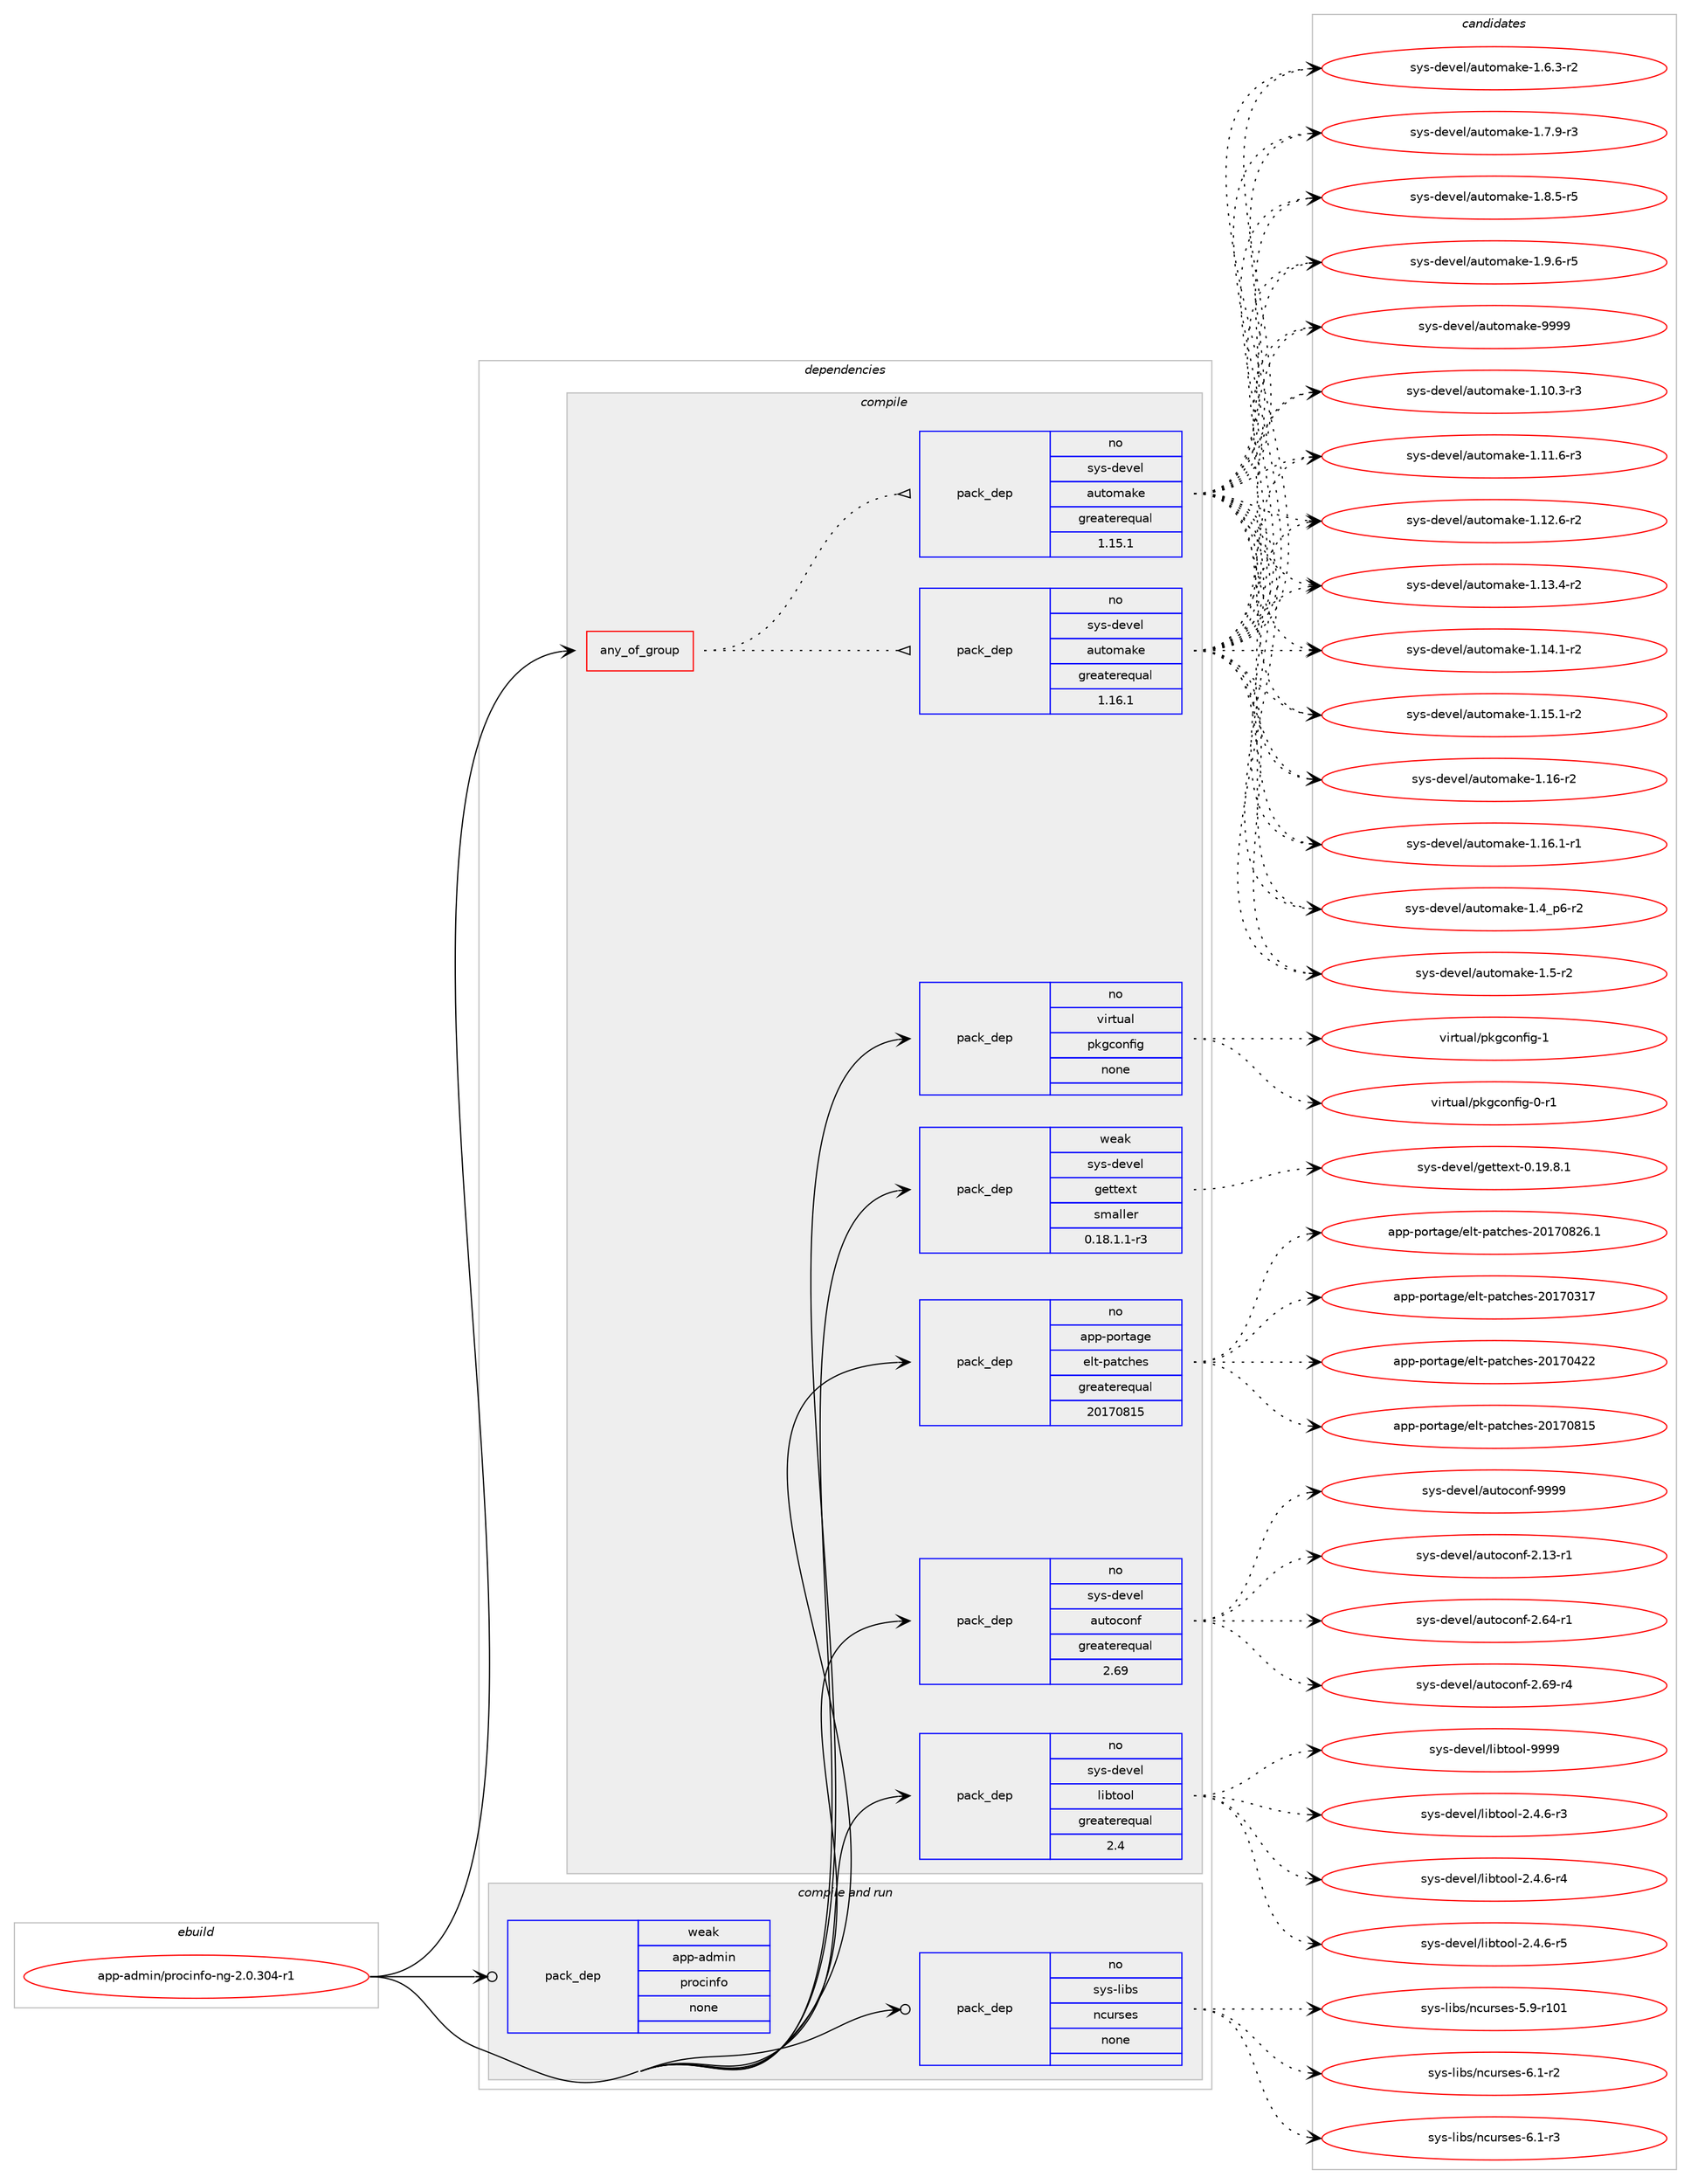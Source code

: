 digraph prolog {

# *************
# Graph options
# *************

newrank=true;
concentrate=true;
compound=true;
graph [rankdir=LR,fontname=Helvetica,fontsize=10,ranksep=1.5];#, ranksep=2.5, nodesep=0.2];
edge  [arrowhead=vee];
node  [fontname=Helvetica,fontsize=10];

# **********
# The ebuild
# **********

subgraph cluster_leftcol {
color=gray;
rank=same;
label=<<i>ebuild</i>>;
id [label="app-admin/procinfo-ng-2.0.304-r1", color=red, width=4, href="../app-admin/procinfo-ng-2.0.304-r1.svg"];
}

# ****************
# The dependencies
# ****************

subgraph cluster_midcol {
color=gray;
label=<<i>dependencies</i>>;
subgraph cluster_compile {
fillcolor="#eeeeee";
style=filled;
label=<<i>compile</i>>;
subgraph any19134 {
dependency1266984 [label=<<TABLE BORDER="0" CELLBORDER="1" CELLSPACING="0" CELLPADDING="4"><TR><TD CELLPADDING="10">any_of_group</TD></TR></TABLE>>, shape=none, color=red];subgraph pack902121 {
dependency1266985 [label=<<TABLE BORDER="0" CELLBORDER="1" CELLSPACING="0" CELLPADDING="4" WIDTH="220"><TR><TD ROWSPAN="6" CELLPADDING="30">pack_dep</TD></TR><TR><TD WIDTH="110">no</TD></TR><TR><TD>sys-devel</TD></TR><TR><TD>automake</TD></TR><TR><TD>greaterequal</TD></TR><TR><TD>1.16.1</TD></TR></TABLE>>, shape=none, color=blue];
}
dependency1266984:e -> dependency1266985:w [weight=20,style="dotted",arrowhead="oinv"];
subgraph pack902122 {
dependency1266986 [label=<<TABLE BORDER="0" CELLBORDER="1" CELLSPACING="0" CELLPADDING="4" WIDTH="220"><TR><TD ROWSPAN="6" CELLPADDING="30">pack_dep</TD></TR><TR><TD WIDTH="110">no</TD></TR><TR><TD>sys-devel</TD></TR><TR><TD>automake</TD></TR><TR><TD>greaterequal</TD></TR><TR><TD>1.15.1</TD></TR></TABLE>>, shape=none, color=blue];
}
dependency1266984:e -> dependency1266986:w [weight=20,style="dotted",arrowhead="oinv"];
}
id:e -> dependency1266984:w [weight=20,style="solid",arrowhead="vee"];
subgraph pack902123 {
dependency1266987 [label=<<TABLE BORDER="0" CELLBORDER="1" CELLSPACING="0" CELLPADDING="4" WIDTH="220"><TR><TD ROWSPAN="6" CELLPADDING="30">pack_dep</TD></TR><TR><TD WIDTH="110">no</TD></TR><TR><TD>app-portage</TD></TR><TR><TD>elt-patches</TD></TR><TR><TD>greaterequal</TD></TR><TR><TD>20170815</TD></TR></TABLE>>, shape=none, color=blue];
}
id:e -> dependency1266987:w [weight=20,style="solid",arrowhead="vee"];
subgraph pack902124 {
dependency1266988 [label=<<TABLE BORDER="0" CELLBORDER="1" CELLSPACING="0" CELLPADDING="4" WIDTH="220"><TR><TD ROWSPAN="6" CELLPADDING="30">pack_dep</TD></TR><TR><TD WIDTH="110">no</TD></TR><TR><TD>sys-devel</TD></TR><TR><TD>autoconf</TD></TR><TR><TD>greaterequal</TD></TR><TR><TD>2.69</TD></TR></TABLE>>, shape=none, color=blue];
}
id:e -> dependency1266988:w [weight=20,style="solid",arrowhead="vee"];
subgraph pack902125 {
dependency1266989 [label=<<TABLE BORDER="0" CELLBORDER="1" CELLSPACING="0" CELLPADDING="4" WIDTH="220"><TR><TD ROWSPAN="6" CELLPADDING="30">pack_dep</TD></TR><TR><TD WIDTH="110">no</TD></TR><TR><TD>sys-devel</TD></TR><TR><TD>libtool</TD></TR><TR><TD>greaterequal</TD></TR><TR><TD>2.4</TD></TR></TABLE>>, shape=none, color=blue];
}
id:e -> dependency1266989:w [weight=20,style="solid",arrowhead="vee"];
subgraph pack902126 {
dependency1266990 [label=<<TABLE BORDER="0" CELLBORDER="1" CELLSPACING="0" CELLPADDING="4" WIDTH="220"><TR><TD ROWSPAN="6" CELLPADDING="30">pack_dep</TD></TR><TR><TD WIDTH="110">no</TD></TR><TR><TD>virtual</TD></TR><TR><TD>pkgconfig</TD></TR><TR><TD>none</TD></TR><TR><TD></TD></TR></TABLE>>, shape=none, color=blue];
}
id:e -> dependency1266990:w [weight=20,style="solid",arrowhead="vee"];
subgraph pack902127 {
dependency1266991 [label=<<TABLE BORDER="0" CELLBORDER="1" CELLSPACING="0" CELLPADDING="4" WIDTH="220"><TR><TD ROWSPAN="6" CELLPADDING="30">pack_dep</TD></TR><TR><TD WIDTH="110">weak</TD></TR><TR><TD>sys-devel</TD></TR><TR><TD>gettext</TD></TR><TR><TD>smaller</TD></TR><TR><TD>0.18.1.1-r3</TD></TR></TABLE>>, shape=none, color=blue];
}
id:e -> dependency1266991:w [weight=20,style="solid",arrowhead="vee"];
}
subgraph cluster_compileandrun {
fillcolor="#eeeeee";
style=filled;
label=<<i>compile and run</i>>;
subgraph pack902128 {
dependency1266992 [label=<<TABLE BORDER="0" CELLBORDER="1" CELLSPACING="0" CELLPADDING="4" WIDTH="220"><TR><TD ROWSPAN="6" CELLPADDING="30">pack_dep</TD></TR><TR><TD WIDTH="110">no</TD></TR><TR><TD>sys-libs</TD></TR><TR><TD>ncurses</TD></TR><TR><TD>none</TD></TR><TR><TD></TD></TR></TABLE>>, shape=none, color=blue];
}
id:e -> dependency1266992:w [weight=20,style="solid",arrowhead="odotvee"];
subgraph pack902129 {
dependency1266993 [label=<<TABLE BORDER="0" CELLBORDER="1" CELLSPACING="0" CELLPADDING="4" WIDTH="220"><TR><TD ROWSPAN="6" CELLPADDING="30">pack_dep</TD></TR><TR><TD WIDTH="110">weak</TD></TR><TR><TD>app-admin</TD></TR><TR><TD>procinfo</TD></TR><TR><TD>none</TD></TR><TR><TD></TD></TR></TABLE>>, shape=none, color=blue];
}
id:e -> dependency1266993:w [weight=20,style="solid",arrowhead="odotvee"];
}
subgraph cluster_run {
fillcolor="#eeeeee";
style=filled;
label=<<i>run</i>>;
}
}

# **************
# The candidates
# **************

subgraph cluster_choices {
rank=same;
color=gray;
label=<<i>candidates</i>>;

subgraph choice902121 {
color=black;
nodesep=1;
choice11512111545100101118101108479711711611110997107101454946494846514511451 [label="sys-devel/automake-1.10.3-r3", color=red, width=4,href="../sys-devel/automake-1.10.3-r3.svg"];
choice11512111545100101118101108479711711611110997107101454946494946544511451 [label="sys-devel/automake-1.11.6-r3", color=red, width=4,href="../sys-devel/automake-1.11.6-r3.svg"];
choice11512111545100101118101108479711711611110997107101454946495046544511450 [label="sys-devel/automake-1.12.6-r2", color=red, width=4,href="../sys-devel/automake-1.12.6-r2.svg"];
choice11512111545100101118101108479711711611110997107101454946495146524511450 [label="sys-devel/automake-1.13.4-r2", color=red, width=4,href="../sys-devel/automake-1.13.4-r2.svg"];
choice11512111545100101118101108479711711611110997107101454946495246494511450 [label="sys-devel/automake-1.14.1-r2", color=red, width=4,href="../sys-devel/automake-1.14.1-r2.svg"];
choice11512111545100101118101108479711711611110997107101454946495346494511450 [label="sys-devel/automake-1.15.1-r2", color=red, width=4,href="../sys-devel/automake-1.15.1-r2.svg"];
choice1151211154510010111810110847971171161111099710710145494649544511450 [label="sys-devel/automake-1.16-r2", color=red, width=4,href="../sys-devel/automake-1.16-r2.svg"];
choice11512111545100101118101108479711711611110997107101454946495446494511449 [label="sys-devel/automake-1.16.1-r1", color=red, width=4,href="../sys-devel/automake-1.16.1-r1.svg"];
choice115121115451001011181011084797117116111109971071014549465295112544511450 [label="sys-devel/automake-1.4_p6-r2", color=red, width=4,href="../sys-devel/automake-1.4_p6-r2.svg"];
choice11512111545100101118101108479711711611110997107101454946534511450 [label="sys-devel/automake-1.5-r2", color=red, width=4,href="../sys-devel/automake-1.5-r2.svg"];
choice115121115451001011181011084797117116111109971071014549465446514511450 [label="sys-devel/automake-1.6.3-r2", color=red, width=4,href="../sys-devel/automake-1.6.3-r2.svg"];
choice115121115451001011181011084797117116111109971071014549465546574511451 [label="sys-devel/automake-1.7.9-r3", color=red, width=4,href="../sys-devel/automake-1.7.9-r3.svg"];
choice115121115451001011181011084797117116111109971071014549465646534511453 [label="sys-devel/automake-1.8.5-r5", color=red, width=4,href="../sys-devel/automake-1.8.5-r5.svg"];
choice115121115451001011181011084797117116111109971071014549465746544511453 [label="sys-devel/automake-1.9.6-r5", color=red, width=4,href="../sys-devel/automake-1.9.6-r5.svg"];
choice115121115451001011181011084797117116111109971071014557575757 [label="sys-devel/automake-9999", color=red, width=4,href="../sys-devel/automake-9999.svg"];
dependency1266985:e -> choice11512111545100101118101108479711711611110997107101454946494846514511451:w [style=dotted,weight="100"];
dependency1266985:e -> choice11512111545100101118101108479711711611110997107101454946494946544511451:w [style=dotted,weight="100"];
dependency1266985:e -> choice11512111545100101118101108479711711611110997107101454946495046544511450:w [style=dotted,weight="100"];
dependency1266985:e -> choice11512111545100101118101108479711711611110997107101454946495146524511450:w [style=dotted,weight="100"];
dependency1266985:e -> choice11512111545100101118101108479711711611110997107101454946495246494511450:w [style=dotted,weight="100"];
dependency1266985:e -> choice11512111545100101118101108479711711611110997107101454946495346494511450:w [style=dotted,weight="100"];
dependency1266985:e -> choice1151211154510010111810110847971171161111099710710145494649544511450:w [style=dotted,weight="100"];
dependency1266985:e -> choice11512111545100101118101108479711711611110997107101454946495446494511449:w [style=dotted,weight="100"];
dependency1266985:e -> choice115121115451001011181011084797117116111109971071014549465295112544511450:w [style=dotted,weight="100"];
dependency1266985:e -> choice11512111545100101118101108479711711611110997107101454946534511450:w [style=dotted,weight="100"];
dependency1266985:e -> choice115121115451001011181011084797117116111109971071014549465446514511450:w [style=dotted,weight="100"];
dependency1266985:e -> choice115121115451001011181011084797117116111109971071014549465546574511451:w [style=dotted,weight="100"];
dependency1266985:e -> choice115121115451001011181011084797117116111109971071014549465646534511453:w [style=dotted,weight="100"];
dependency1266985:e -> choice115121115451001011181011084797117116111109971071014549465746544511453:w [style=dotted,weight="100"];
dependency1266985:e -> choice115121115451001011181011084797117116111109971071014557575757:w [style=dotted,weight="100"];
}
subgraph choice902122 {
color=black;
nodesep=1;
choice11512111545100101118101108479711711611110997107101454946494846514511451 [label="sys-devel/automake-1.10.3-r3", color=red, width=4,href="../sys-devel/automake-1.10.3-r3.svg"];
choice11512111545100101118101108479711711611110997107101454946494946544511451 [label="sys-devel/automake-1.11.6-r3", color=red, width=4,href="../sys-devel/automake-1.11.6-r3.svg"];
choice11512111545100101118101108479711711611110997107101454946495046544511450 [label="sys-devel/automake-1.12.6-r2", color=red, width=4,href="../sys-devel/automake-1.12.6-r2.svg"];
choice11512111545100101118101108479711711611110997107101454946495146524511450 [label="sys-devel/automake-1.13.4-r2", color=red, width=4,href="../sys-devel/automake-1.13.4-r2.svg"];
choice11512111545100101118101108479711711611110997107101454946495246494511450 [label="sys-devel/automake-1.14.1-r2", color=red, width=4,href="../sys-devel/automake-1.14.1-r2.svg"];
choice11512111545100101118101108479711711611110997107101454946495346494511450 [label="sys-devel/automake-1.15.1-r2", color=red, width=4,href="../sys-devel/automake-1.15.1-r2.svg"];
choice1151211154510010111810110847971171161111099710710145494649544511450 [label="sys-devel/automake-1.16-r2", color=red, width=4,href="../sys-devel/automake-1.16-r2.svg"];
choice11512111545100101118101108479711711611110997107101454946495446494511449 [label="sys-devel/automake-1.16.1-r1", color=red, width=4,href="../sys-devel/automake-1.16.1-r1.svg"];
choice115121115451001011181011084797117116111109971071014549465295112544511450 [label="sys-devel/automake-1.4_p6-r2", color=red, width=4,href="../sys-devel/automake-1.4_p6-r2.svg"];
choice11512111545100101118101108479711711611110997107101454946534511450 [label="sys-devel/automake-1.5-r2", color=red, width=4,href="../sys-devel/automake-1.5-r2.svg"];
choice115121115451001011181011084797117116111109971071014549465446514511450 [label="sys-devel/automake-1.6.3-r2", color=red, width=4,href="../sys-devel/automake-1.6.3-r2.svg"];
choice115121115451001011181011084797117116111109971071014549465546574511451 [label="sys-devel/automake-1.7.9-r3", color=red, width=4,href="../sys-devel/automake-1.7.9-r3.svg"];
choice115121115451001011181011084797117116111109971071014549465646534511453 [label="sys-devel/automake-1.8.5-r5", color=red, width=4,href="../sys-devel/automake-1.8.5-r5.svg"];
choice115121115451001011181011084797117116111109971071014549465746544511453 [label="sys-devel/automake-1.9.6-r5", color=red, width=4,href="../sys-devel/automake-1.9.6-r5.svg"];
choice115121115451001011181011084797117116111109971071014557575757 [label="sys-devel/automake-9999", color=red, width=4,href="../sys-devel/automake-9999.svg"];
dependency1266986:e -> choice11512111545100101118101108479711711611110997107101454946494846514511451:w [style=dotted,weight="100"];
dependency1266986:e -> choice11512111545100101118101108479711711611110997107101454946494946544511451:w [style=dotted,weight="100"];
dependency1266986:e -> choice11512111545100101118101108479711711611110997107101454946495046544511450:w [style=dotted,weight="100"];
dependency1266986:e -> choice11512111545100101118101108479711711611110997107101454946495146524511450:w [style=dotted,weight="100"];
dependency1266986:e -> choice11512111545100101118101108479711711611110997107101454946495246494511450:w [style=dotted,weight="100"];
dependency1266986:e -> choice11512111545100101118101108479711711611110997107101454946495346494511450:w [style=dotted,weight="100"];
dependency1266986:e -> choice1151211154510010111810110847971171161111099710710145494649544511450:w [style=dotted,weight="100"];
dependency1266986:e -> choice11512111545100101118101108479711711611110997107101454946495446494511449:w [style=dotted,weight="100"];
dependency1266986:e -> choice115121115451001011181011084797117116111109971071014549465295112544511450:w [style=dotted,weight="100"];
dependency1266986:e -> choice11512111545100101118101108479711711611110997107101454946534511450:w [style=dotted,weight="100"];
dependency1266986:e -> choice115121115451001011181011084797117116111109971071014549465446514511450:w [style=dotted,weight="100"];
dependency1266986:e -> choice115121115451001011181011084797117116111109971071014549465546574511451:w [style=dotted,weight="100"];
dependency1266986:e -> choice115121115451001011181011084797117116111109971071014549465646534511453:w [style=dotted,weight="100"];
dependency1266986:e -> choice115121115451001011181011084797117116111109971071014549465746544511453:w [style=dotted,weight="100"];
dependency1266986:e -> choice115121115451001011181011084797117116111109971071014557575757:w [style=dotted,weight="100"];
}
subgraph choice902123 {
color=black;
nodesep=1;
choice97112112451121111141169710310147101108116451129711699104101115455048495548514955 [label="app-portage/elt-patches-20170317", color=red, width=4,href="../app-portage/elt-patches-20170317.svg"];
choice97112112451121111141169710310147101108116451129711699104101115455048495548525050 [label="app-portage/elt-patches-20170422", color=red, width=4,href="../app-portage/elt-patches-20170422.svg"];
choice97112112451121111141169710310147101108116451129711699104101115455048495548564953 [label="app-portage/elt-patches-20170815", color=red, width=4,href="../app-portage/elt-patches-20170815.svg"];
choice971121124511211111411697103101471011081164511297116991041011154550484955485650544649 [label="app-portage/elt-patches-20170826.1", color=red, width=4,href="../app-portage/elt-patches-20170826.1.svg"];
dependency1266987:e -> choice97112112451121111141169710310147101108116451129711699104101115455048495548514955:w [style=dotted,weight="100"];
dependency1266987:e -> choice97112112451121111141169710310147101108116451129711699104101115455048495548525050:w [style=dotted,weight="100"];
dependency1266987:e -> choice97112112451121111141169710310147101108116451129711699104101115455048495548564953:w [style=dotted,weight="100"];
dependency1266987:e -> choice971121124511211111411697103101471011081164511297116991041011154550484955485650544649:w [style=dotted,weight="100"];
}
subgraph choice902124 {
color=black;
nodesep=1;
choice1151211154510010111810110847971171161119911111010245504649514511449 [label="sys-devel/autoconf-2.13-r1", color=red, width=4,href="../sys-devel/autoconf-2.13-r1.svg"];
choice1151211154510010111810110847971171161119911111010245504654524511449 [label="sys-devel/autoconf-2.64-r1", color=red, width=4,href="../sys-devel/autoconf-2.64-r1.svg"];
choice1151211154510010111810110847971171161119911111010245504654574511452 [label="sys-devel/autoconf-2.69-r4", color=red, width=4,href="../sys-devel/autoconf-2.69-r4.svg"];
choice115121115451001011181011084797117116111991111101024557575757 [label="sys-devel/autoconf-9999", color=red, width=4,href="../sys-devel/autoconf-9999.svg"];
dependency1266988:e -> choice1151211154510010111810110847971171161119911111010245504649514511449:w [style=dotted,weight="100"];
dependency1266988:e -> choice1151211154510010111810110847971171161119911111010245504654524511449:w [style=dotted,weight="100"];
dependency1266988:e -> choice1151211154510010111810110847971171161119911111010245504654574511452:w [style=dotted,weight="100"];
dependency1266988:e -> choice115121115451001011181011084797117116111991111101024557575757:w [style=dotted,weight="100"];
}
subgraph choice902125 {
color=black;
nodesep=1;
choice1151211154510010111810110847108105981161111111084550465246544511451 [label="sys-devel/libtool-2.4.6-r3", color=red, width=4,href="../sys-devel/libtool-2.4.6-r3.svg"];
choice1151211154510010111810110847108105981161111111084550465246544511452 [label="sys-devel/libtool-2.4.6-r4", color=red, width=4,href="../sys-devel/libtool-2.4.6-r4.svg"];
choice1151211154510010111810110847108105981161111111084550465246544511453 [label="sys-devel/libtool-2.4.6-r5", color=red, width=4,href="../sys-devel/libtool-2.4.6-r5.svg"];
choice1151211154510010111810110847108105981161111111084557575757 [label="sys-devel/libtool-9999", color=red, width=4,href="../sys-devel/libtool-9999.svg"];
dependency1266989:e -> choice1151211154510010111810110847108105981161111111084550465246544511451:w [style=dotted,weight="100"];
dependency1266989:e -> choice1151211154510010111810110847108105981161111111084550465246544511452:w [style=dotted,weight="100"];
dependency1266989:e -> choice1151211154510010111810110847108105981161111111084550465246544511453:w [style=dotted,weight="100"];
dependency1266989:e -> choice1151211154510010111810110847108105981161111111084557575757:w [style=dotted,weight="100"];
}
subgraph choice902126 {
color=black;
nodesep=1;
choice11810511411611797108471121071039911111010210510345484511449 [label="virtual/pkgconfig-0-r1", color=red, width=4,href="../virtual/pkgconfig-0-r1.svg"];
choice1181051141161179710847112107103991111101021051034549 [label="virtual/pkgconfig-1", color=red, width=4,href="../virtual/pkgconfig-1.svg"];
dependency1266990:e -> choice11810511411611797108471121071039911111010210510345484511449:w [style=dotted,weight="100"];
dependency1266990:e -> choice1181051141161179710847112107103991111101021051034549:w [style=dotted,weight="100"];
}
subgraph choice902127 {
color=black;
nodesep=1;
choice1151211154510010111810110847103101116116101120116454846495746564649 [label="sys-devel/gettext-0.19.8.1", color=red, width=4,href="../sys-devel/gettext-0.19.8.1.svg"];
dependency1266991:e -> choice1151211154510010111810110847103101116116101120116454846495746564649:w [style=dotted,weight="100"];
}
subgraph choice902128 {
color=black;
nodesep=1;
choice115121115451081059811547110991171141151011154553465745114494849 [label="sys-libs/ncurses-5.9-r101", color=red, width=4,href="../sys-libs/ncurses-5.9-r101.svg"];
choice11512111545108105981154711099117114115101115455446494511450 [label="sys-libs/ncurses-6.1-r2", color=red, width=4,href="../sys-libs/ncurses-6.1-r2.svg"];
choice11512111545108105981154711099117114115101115455446494511451 [label="sys-libs/ncurses-6.1-r3", color=red, width=4,href="../sys-libs/ncurses-6.1-r3.svg"];
dependency1266992:e -> choice115121115451081059811547110991171141151011154553465745114494849:w [style=dotted,weight="100"];
dependency1266992:e -> choice11512111545108105981154711099117114115101115455446494511450:w [style=dotted,weight="100"];
dependency1266992:e -> choice11512111545108105981154711099117114115101115455446494511451:w [style=dotted,weight="100"];
}
subgraph choice902129 {
color=black;
nodesep=1;
}
}

}
